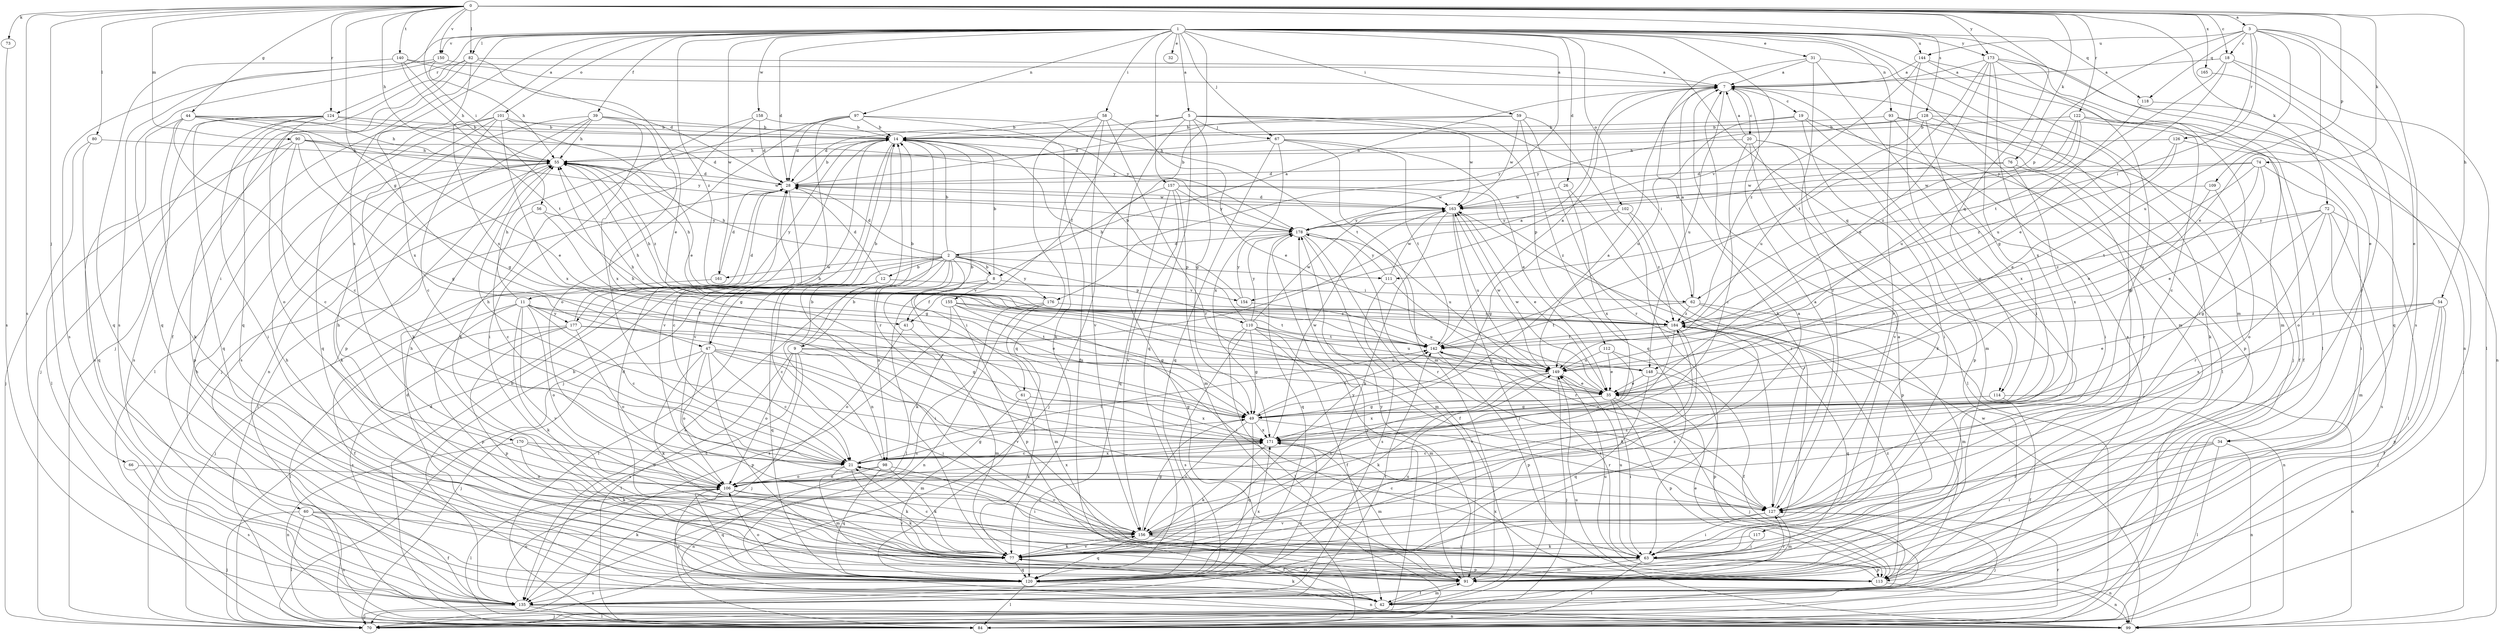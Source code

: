 strict digraph  {
0;
1;
2;
3;
5;
7;
8;
9;
11;
12;
14;
18;
19;
20;
21;
26;
28;
31;
32;
34;
35;
39;
41;
42;
44;
47;
49;
54;
55;
56;
58;
59;
60;
61;
62;
63;
66;
67;
70;
72;
73;
74;
76;
77;
80;
82;
84;
90;
91;
93;
97;
98;
99;
101;
102;
106;
109;
110;
111;
112;
113;
114;
117;
118;
120;
122;
124;
126;
127;
128;
135;
140;
142;
144;
148;
149;
150;
154;
155;
156;
157;
158;
161;
163;
165;
170;
171;
173;
176;
177;
178;
184;
0 -> 3  [label=a];
0 -> 18  [label=c];
0 -> 44  [label=g];
0 -> 47  [label=g];
0 -> 54  [label=h];
0 -> 55  [label=h];
0 -> 56  [label=i];
0 -> 66  [label=j];
0 -> 72  [label=k];
0 -> 73  [label=k];
0 -> 74  [label=k];
0 -> 76  [label=k];
0 -> 80  [label=l];
0 -> 82  [label=l];
0 -> 90  [label=m];
0 -> 109  [label=p];
0 -> 114  [label=q];
0 -> 122  [label=r];
0 -> 124  [label=r];
0 -> 128  [label=s];
0 -> 135  [label=s];
0 -> 140  [label=t];
0 -> 150  [label=v];
0 -> 165  [label=x];
0 -> 173  [label=y];
1 -> 5  [label=a];
1 -> 8  [label=b];
1 -> 26  [label=d];
1 -> 28  [label=d];
1 -> 31  [label=e];
1 -> 32  [label=e];
1 -> 34  [label=e];
1 -> 39  [label=f];
1 -> 58  [label=i];
1 -> 59  [label=i];
1 -> 60  [label=i];
1 -> 67  [label=j];
1 -> 82  [label=l];
1 -> 91  [label=m];
1 -> 93  [label=n];
1 -> 97  [label=n];
1 -> 101  [label=o];
1 -> 102  [label=o];
1 -> 114  [label=q];
1 -> 117  [label=q];
1 -> 118  [label=q];
1 -> 124  [label=r];
1 -> 135  [label=s];
1 -> 144  [label=u];
1 -> 150  [label=v];
1 -> 154  [label=v];
1 -> 157  [label=w];
1 -> 158  [label=w];
1 -> 161  [label=w];
1 -> 170  [label=x];
1 -> 171  [label=x];
1 -> 173  [label=y];
1 -> 176  [label=y];
1 -> 184  [label=z];
2 -> 7  [label=a];
2 -> 8  [label=b];
2 -> 9  [label=b];
2 -> 11  [label=b];
2 -> 12  [label=b];
2 -> 14  [label=b];
2 -> 28  [label=d];
2 -> 47  [label=g];
2 -> 61  [label=i];
2 -> 77  [label=k];
2 -> 98  [label=n];
2 -> 110  [label=p];
2 -> 111  [label=p];
2 -> 135  [label=s];
2 -> 161  [label=w];
2 -> 176  [label=y];
3 -> 18  [label=c];
3 -> 34  [label=e];
3 -> 35  [label=e];
3 -> 62  [label=i];
3 -> 111  [label=p];
3 -> 118  [label=q];
3 -> 126  [label=r];
3 -> 135  [label=s];
3 -> 144  [label=u];
3 -> 148  [label=u];
5 -> 28  [label=d];
5 -> 41  [label=f];
5 -> 49  [label=g];
5 -> 62  [label=i];
5 -> 67  [label=j];
5 -> 84  [label=l];
5 -> 112  [label=p];
5 -> 120  [label=q];
5 -> 163  [label=w];
7 -> 19  [label=c];
7 -> 20  [label=c];
7 -> 70  [label=j];
7 -> 148  [label=u];
8 -> 14  [label=b];
8 -> 41  [label=f];
8 -> 55  [label=h];
8 -> 84  [label=l];
8 -> 154  [label=v];
8 -> 155  [label=v];
9 -> 7  [label=a];
9 -> 14  [label=b];
9 -> 70  [label=j];
9 -> 84  [label=l];
9 -> 98  [label=n];
9 -> 106  [label=o];
9 -> 135  [label=s];
9 -> 148  [label=u];
11 -> 21  [label=c];
11 -> 35  [label=e];
11 -> 41  [label=f];
11 -> 42  [label=f];
11 -> 55  [label=h];
11 -> 77  [label=k];
11 -> 106  [label=o];
11 -> 113  [label=p];
11 -> 156  [label=v];
11 -> 177  [label=y];
12 -> 21  [label=c];
12 -> 28  [label=d];
12 -> 62  [label=i];
12 -> 63  [label=i];
12 -> 84  [label=l];
12 -> 120  [label=q];
14 -> 55  [label=h];
14 -> 70  [label=j];
14 -> 127  [label=r];
14 -> 156  [label=v];
14 -> 177  [label=y];
18 -> 7  [label=a];
18 -> 35  [label=e];
18 -> 84  [label=l];
18 -> 120  [label=q];
18 -> 142  [label=t];
19 -> 14  [label=b];
19 -> 63  [label=i];
19 -> 84  [label=l];
19 -> 91  [label=m];
19 -> 149  [label=u];
20 -> 7  [label=a];
20 -> 21  [label=c];
20 -> 55  [label=h];
20 -> 77  [label=k];
20 -> 84  [label=l];
20 -> 113  [label=p];
20 -> 156  [label=v];
21 -> 49  [label=g];
21 -> 77  [label=k];
21 -> 91  [label=m];
21 -> 106  [label=o];
21 -> 142  [label=t];
21 -> 171  [label=x];
26 -> 127  [label=r];
26 -> 163  [label=w];
26 -> 171  [label=x];
28 -> 14  [label=b];
28 -> 21  [label=c];
28 -> 84  [label=l];
28 -> 163  [label=w];
31 -> 7  [label=a];
31 -> 63  [label=i];
31 -> 77  [label=k];
31 -> 91  [label=m];
31 -> 127  [label=r];
34 -> 21  [label=c];
34 -> 63  [label=i];
34 -> 84  [label=l];
34 -> 99  [label=n];
34 -> 127  [label=r];
35 -> 49  [label=g];
35 -> 55  [label=h];
35 -> 63  [label=i];
35 -> 70  [label=j];
35 -> 113  [label=p];
35 -> 163  [label=w];
35 -> 171  [label=x];
39 -> 14  [label=b];
39 -> 55  [label=h];
39 -> 63  [label=i];
39 -> 99  [label=n];
39 -> 113  [label=p];
39 -> 135  [label=s];
39 -> 171  [label=x];
41 -> 91  [label=m];
41 -> 106  [label=o];
42 -> 28  [label=d];
42 -> 70  [label=j];
42 -> 77  [label=k];
42 -> 91  [label=m];
42 -> 106  [label=o];
44 -> 14  [label=b];
44 -> 21  [label=c];
44 -> 35  [label=e];
44 -> 49  [label=g];
44 -> 55  [label=h];
44 -> 77  [label=k];
44 -> 135  [label=s];
47 -> 14  [label=b];
47 -> 21  [label=c];
47 -> 63  [label=i];
47 -> 70  [label=j];
47 -> 77  [label=k];
47 -> 106  [label=o];
47 -> 113  [label=p];
47 -> 149  [label=u];
47 -> 156  [label=v];
49 -> 7  [label=a];
49 -> 120  [label=q];
49 -> 127  [label=r];
49 -> 142  [label=t];
49 -> 156  [label=v];
49 -> 171  [label=x];
54 -> 35  [label=e];
54 -> 42  [label=f];
54 -> 70  [label=j];
54 -> 113  [label=p];
54 -> 171  [label=x];
54 -> 184  [label=z];
55 -> 28  [label=d];
55 -> 77  [label=k];
55 -> 163  [label=w];
55 -> 184  [label=z];
56 -> 21  [label=c];
56 -> 49  [label=g];
56 -> 178  [label=y];
58 -> 14  [label=b];
58 -> 35  [label=e];
58 -> 77  [label=k];
58 -> 120  [label=q];
58 -> 127  [label=r];
58 -> 156  [label=v];
59 -> 14  [label=b];
59 -> 28  [label=d];
59 -> 63  [label=i];
59 -> 120  [label=q];
59 -> 127  [label=r];
59 -> 163  [label=w];
60 -> 42  [label=f];
60 -> 70  [label=j];
60 -> 77  [label=k];
60 -> 84  [label=l];
60 -> 99  [label=n];
60 -> 156  [label=v];
61 -> 14  [label=b];
61 -> 49  [label=g];
61 -> 77  [label=k];
61 -> 91  [label=m];
61 -> 171  [label=x];
62 -> 7  [label=a];
62 -> 91  [label=m];
62 -> 99  [label=n];
62 -> 142  [label=t];
62 -> 184  [label=z];
63 -> 21  [label=c];
63 -> 84  [label=l];
63 -> 91  [label=m];
63 -> 99  [label=n];
63 -> 113  [label=p];
63 -> 149  [label=u];
66 -> 106  [label=o];
66 -> 135  [label=s];
67 -> 35  [label=e];
67 -> 55  [label=h];
67 -> 91  [label=m];
67 -> 120  [label=q];
67 -> 142  [label=t];
67 -> 171  [label=x];
70 -> 28  [label=d];
70 -> 178  [label=y];
72 -> 49  [label=g];
72 -> 84  [label=l];
72 -> 91  [label=m];
72 -> 127  [label=r];
72 -> 135  [label=s];
72 -> 178  [label=y];
72 -> 184  [label=z];
73 -> 135  [label=s];
74 -> 28  [label=d];
74 -> 35  [label=e];
74 -> 106  [label=o];
74 -> 142  [label=t];
74 -> 149  [label=u];
74 -> 163  [label=w];
76 -> 28  [label=d];
76 -> 127  [label=r];
76 -> 163  [label=w];
76 -> 171  [label=x];
77 -> 28  [label=d];
77 -> 55  [label=h];
77 -> 91  [label=m];
77 -> 113  [label=p];
77 -> 120  [label=q];
77 -> 156  [label=v];
77 -> 178  [label=y];
77 -> 184  [label=z];
80 -> 55  [label=h];
80 -> 70  [label=j];
80 -> 120  [label=q];
82 -> 7  [label=a];
82 -> 35  [label=e];
82 -> 42  [label=f];
82 -> 70  [label=j];
82 -> 120  [label=q];
82 -> 171  [label=x];
84 -> 14  [label=b];
84 -> 127  [label=r];
90 -> 21  [label=c];
90 -> 28  [label=d];
90 -> 49  [label=g];
90 -> 55  [label=h];
90 -> 84  [label=l];
90 -> 113  [label=p];
90 -> 178  [label=y];
91 -> 42  [label=f];
91 -> 127  [label=r];
91 -> 178  [label=y];
93 -> 14  [label=b];
93 -> 42  [label=f];
93 -> 63  [label=i];
93 -> 113  [label=p];
93 -> 127  [label=r];
97 -> 14  [label=b];
97 -> 28  [label=d];
97 -> 42  [label=f];
97 -> 70  [label=j];
97 -> 106  [label=o];
97 -> 142  [label=t];
97 -> 156  [label=v];
98 -> 14  [label=b];
98 -> 63  [label=i];
98 -> 77  [label=k];
98 -> 99  [label=n];
98 -> 106  [label=o];
98 -> 120  [label=q];
99 -> 149  [label=u];
99 -> 163  [label=w];
101 -> 14  [label=b];
101 -> 21  [label=c];
101 -> 35  [label=e];
101 -> 77  [label=k];
101 -> 84  [label=l];
101 -> 120  [label=q];
101 -> 171  [label=x];
101 -> 178  [label=y];
102 -> 49  [label=g];
102 -> 113  [label=p];
102 -> 178  [label=y];
102 -> 184  [label=z];
106 -> 55  [label=h];
106 -> 77  [label=k];
106 -> 84  [label=l];
106 -> 120  [label=q];
106 -> 127  [label=r];
106 -> 171  [label=x];
109 -> 106  [label=o];
109 -> 149  [label=u];
109 -> 163  [label=w];
110 -> 14  [label=b];
110 -> 42  [label=f];
110 -> 49  [label=g];
110 -> 84  [label=l];
110 -> 91  [label=m];
110 -> 135  [label=s];
110 -> 142  [label=t];
110 -> 149  [label=u];
110 -> 163  [label=w];
110 -> 178  [label=y];
111 -> 127  [label=r];
111 -> 135  [label=s];
111 -> 163  [label=w];
111 -> 178  [label=y];
112 -> 35  [label=e];
112 -> 42  [label=f];
112 -> 149  [label=u];
112 -> 156  [label=v];
113 -> 7  [label=a];
113 -> 35  [label=e];
113 -> 99  [label=n];
113 -> 149  [label=u];
113 -> 171  [label=x];
113 -> 184  [label=z];
114 -> 42  [label=f];
114 -> 49  [label=g];
114 -> 99  [label=n];
117 -> 63  [label=i];
117 -> 77  [label=k];
118 -> 99  [label=n];
118 -> 149  [label=u];
120 -> 7  [label=a];
120 -> 55  [label=h];
120 -> 84  [label=l];
120 -> 99  [label=n];
120 -> 106  [label=o];
120 -> 135  [label=s];
120 -> 149  [label=u];
120 -> 171  [label=x];
122 -> 14  [label=b];
122 -> 21  [label=c];
122 -> 70  [label=j];
122 -> 149  [label=u];
122 -> 178  [label=y];
122 -> 184  [label=z];
124 -> 14  [label=b];
124 -> 63  [label=i];
124 -> 70  [label=j];
124 -> 106  [label=o];
124 -> 120  [label=q];
124 -> 135  [label=s];
124 -> 178  [label=y];
126 -> 35  [label=e];
126 -> 55  [label=h];
126 -> 63  [label=i];
126 -> 184  [label=z];
127 -> 7  [label=a];
127 -> 21  [label=c];
127 -> 63  [label=i];
127 -> 70  [label=j];
127 -> 91  [label=m];
127 -> 156  [label=v];
128 -> 14  [label=b];
128 -> 42  [label=f];
128 -> 77  [label=k];
128 -> 149  [label=u];
128 -> 171  [label=x];
128 -> 178  [label=y];
135 -> 14  [label=b];
135 -> 70  [label=j];
135 -> 84  [label=l];
135 -> 99  [label=n];
135 -> 106  [label=o];
135 -> 142  [label=t];
135 -> 171  [label=x];
140 -> 7  [label=a];
140 -> 28  [label=d];
140 -> 55  [label=h];
140 -> 120  [label=q];
140 -> 142  [label=t];
142 -> 7  [label=a];
142 -> 55  [label=h];
142 -> 63  [label=i];
142 -> 113  [label=p];
142 -> 149  [label=u];
144 -> 7  [label=a];
144 -> 63  [label=i];
144 -> 91  [label=m];
144 -> 106  [label=o];
144 -> 184  [label=z];
148 -> 35  [label=e];
148 -> 55  [label=h];
148 -> 113  [label=p];
148 -> 120  [label=q];
149 -> 35  [label=e];
149 -> 70  [label=j];
149 -> 77  [label=k];
149 -> 142  [label=t];
149 -> 156  [label=v];
149 -> 163  [label=w];
150 -> 7  [label=a];
150 -> 55  [label=h];
150 -> 120  [label=q];
150 -> 135  [label=s];
154 -> 14  [label=b];
154 -> 149  [label=u];
154 -> 178  [label=y];
155 -> 49  [label=g];
155 -> 63  [label=i];
155 -> 113  [label=p];
155 -> 135  [label=s];
155 -> 142  [label=t];
155 -> 184  [label=z];
156 -> 7  [label=a];
156 -> 21  [label=c];
156 -> 42  [label=f];
156 -> 49  [label=g];
156 -> 55  [label=h];
156 -> 63  [label=i];
156 -> 77  [label=k];
156 -> 120  [label=q];
156 -> 184  [label=z];
157 -> 70  [label=j];
157 -> 91  [label=m];
157 -> 120  [label=q];
157 -> 156  [label=v];
157 -> 163  [label=w];
157 -> 178  [label=y];
157 -> 184  [label=z];
158 -> 14  [label=b];
158 -> 21  [label=c];
158 -> 28  [label=d];
158 -> 77  [label=k];
161 -> 28  [label=d];
161 -> 70  [label=j];
163 -> 28  [label=d];
163 -> 35  [label=e];
163 -> 70  [label=j];
163 -> 77  [label=k];
163 -> 149  [label=u];
163 -> 178  [label=y];
165 -> 127  [label=r];
170 -> 21  [label=c];
170 -> 77  [label=k];
170 -> 99  [label=n];
170 -> 106  [label=o];
171 -> 21  [label=c];
171 -> 55  [label=h];
171 -> 77  [label=k];
171 -> 91  [label=m];
171 -> 163  [label=w];
173 -> 7  [label=a];
173 -> 35  [label=e];
173 -> 49  [label=g];
173 -> 84  [label=l];
173 -> 99  [label=n];
173 -> 127  [label=r];
173 -> 142  [label=t];
173 -> 171  [label=x];
176 -> 55  [label=h];
176 -> 91  [label=m];
176 -> 99  [label=n];
176 -> 135  [label=s];
176 -> 184  [label=z];
177 -> 28  [label=d];
177 -> 49  [label=g];
177 -> 84  [label=l];
177 -> 106  [label=o];
177 -> 113  [label=p];
177 -> 135  [label=s];
177 -> 142  [label=t];
178 -> 42  [label=f];
178 -> 91  [label=m];
178 -> 120  [label=q];
178 -> 127  [label=r];
178 -> 149  [label=u];
178 -> 2  [label=d];
184 -> 55  [label=h];
184 -> 77  [label=k];
184 -> 106  [label=o];
184 -> 120  [label=q];
184 -> 142  [label=t];
}
